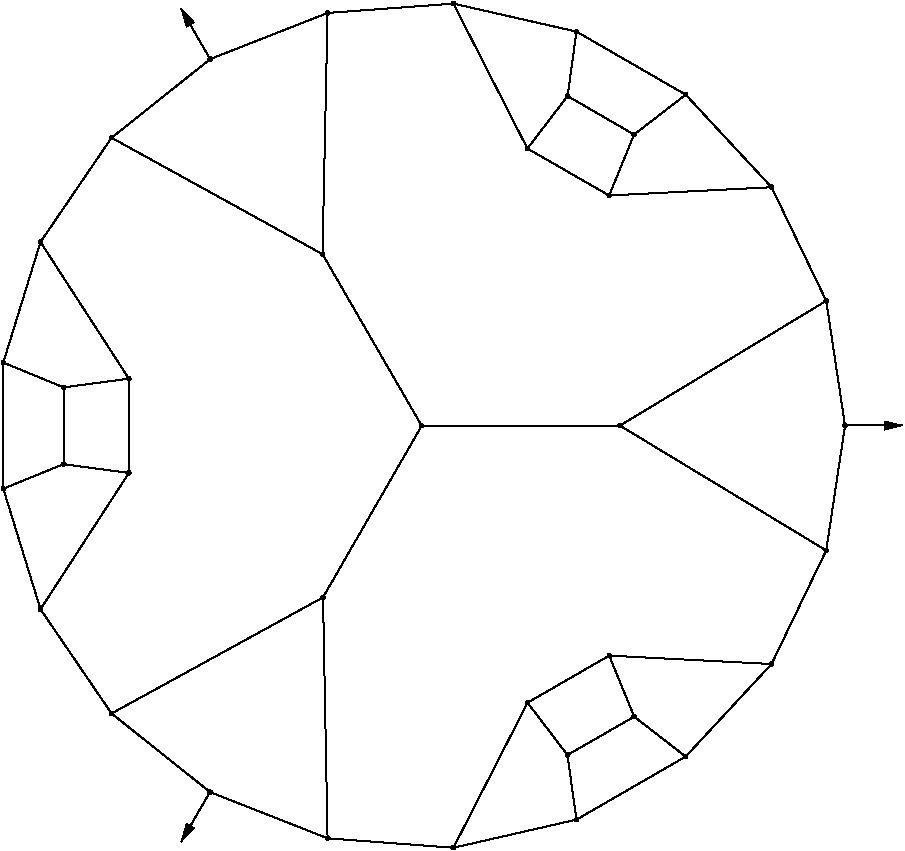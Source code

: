 #FIG 3.2
Portrait
Flush left
Inches
Letter  
100.00
Single
0
1200 2
# polyline
2 1 0 1 0 0 999 0 -1 4.000 0 0 0 0 0 2
	 4375 3498 5319 3428
# polyline
2 1 0 1 0 0 998 0 -1 4.000 0 0 0 0 0 2
	 6174 9063 6675 8776
# polyline
2 1 0 1 0 0 996 0 -1 4.000 0 0 0 0 0 2
	 5081 6594 6568 6593
# polyline
2 1 0 1 0 0 995 0 -1 4.000 0 0 0 0 0 2
	 7061 9075 6675 8776
# polyline
2 1 0 1 0 0 994 0 -1 4.000 0 0 0 0 0 2
	 4341 7881 5081 6594
# polyline
2 1 0 1 0 0 992 0 -1 4.000 0 0 0 0 0 2
	 4341 7881 4375 9688
# polyline
2 1 0 1 0 0 991 0 -1 4.000 0 0 0 0 0 2
	 7061 4111 6674 4410
# polyline
2 1 0 1 0 0 989 0 -1 4.000 0 0 0 0 0 2
	 3495 9342 4375 9688
# polyline
2 1 0 1 0 0 988 0 -1 4.000 0 0 0 0 0 2
	 6175 4121 6674 4410
# polyline
2 1 0 1 0 0 987 0 -1 4.000 0 0 0 0 0 2
	 3495 3844 4375 3498
# polyline
2 1 0 1 0 0 985 0 -1 4.000 0 0 0 0 0 2
	 7705 4805 6487 4867
# polyline
2 1 0 1 0 0 984 0 -1 4.000 0 0 0 0 0 2
	 7705 4805 7061 4111
# polyline
2 1 0 1 0 0 982 0 -1 4.000 0 0 0 0 0 2
	 6487 4867 6674 4410
# polyline
2 1 0 1 0 0 981 0 -1 4.000 0 0 0 0 0 2
	 4337 5307 4375 3498
# polyline
2 1 0 1 0 0 980 0 -1 4.000 0 0 0 0 0 2
	 4337 5307 5081 6594
# polyline
2 1 0 1 0 0 979 0 -1 4.000 0 0 0 0 0 2
	 7705 8381 7061 9075
# polyline
2 1 0 1 0 0 977 0 -1 4.000 0 0 0 0 0 2
	 7705 8381 6487 8318
# polyline
2 1 0 1 0 0 976 0 -1 4.000 0 0 0 0 0 2
	 2755 8752 4341 7881
# polyline
2 1 0 1 0 0 975 0 -1 4.000 0 0 0 0 0 2
	 2755 8752 3495 9342
# polyline
2 1 0 1 0 0 974 0 -1 4.000 0 0 0 0 0 2
	 2755 4434 3495 3844
# polyline
2 1 0 1 0 0 972 0 -1 4.000 0 0 0 0 0 2
	 2755 4434 4337 5307
# polyline
2 1 0 1 0 0 971 0 -1 4.000 0 0 0 0 0 2
	 5875 8671 6487 8318
# polyline
2 1 0 1 0 0 970 0 -1 4.000 0 0 0 0 0 2
	 5875 8671 6174 9063
# polyline
2 1 0 1 0 0 969 0 -1 4.000 0 0 0 0 0 2
	 2222 7970 2755 8752
# polyline
2 1 0 1 0 0 968 0 -1 4.000 0 0 0 0 0 2
	 6242 9548 6174 9063
# polyline
2 1 0 1 0 0 966 0 -1 4.000 0 0 0 0 0 2
	 6242 9548 7061 9075
# polyline
2 1 0 1 0 0 965 0 -1 4.000 0 0 0 0 0 2
	 1943 7066 2222 7970
# polyline
2 1 0 1 0 0 964 0 -1 4.000 0 0 0 0 0 2
	 6242 3638 7061 4111
# polyline
2 1 0 1 0 0 962 0 -1 4.000 0 0 0 0 0 2
	 6242 3638 6175 4121
# polyline
2 1 0 1 0 0 961 0 -1 4.000 0 0 0 0 0 2
	 2222 5216 2755 4434
# polyline
2 1 0 1 0 0 959 0 -1 4.000 0 0 0 0 0 2
	 5874 4515 6175 4121
# polyline
2 1 0 1 0 0 958 0 -1 4.000 0 0 0 0 0 2
	 5874 4515 6487 4867
# polyline
2 1 0 1 0 0 957 0 -1 4.000 0 0 0 0 0 2
	 2885 6948 2222 7970
# polyline
2 1 0 1 0 0 956 0 -1 4.000 0 0 0 0 0 2
	 8115 5657 7705 4805
# polyline
2 1 0 1 0 0 954 0 -1 4.000 0 0 0 0 0 2
	 2395 6882 2885 6948
# polyline
2 1 0 1 0 0 953 0 -1 4.000 0 0 0 0 0 2
	 2395 6882 1943 7066
# polyline
2 1 0 1 0 0 952 0 -1 4.000 0 0 0 0 0 2
	 8115 7529 7705 8381
# polyline
2 1 0 1 0 0 951 0 -1 4.000 0 0 0 0 0 2
	 1943 6120 1943 7066
# polyline
2 1 0 1 0 0 950 0 -1 4.000 0 0 0 0 0 2
	 1943 6120 2222 5216
# polyline
2 1 0 1 0 0 949 0 -1 4.000 0 0 0 0 0 2
	 5319 9759 5875 8671
# polyline
2 1 0 1 0 0 947 0 -1 4.000 0 0 0 0 0 2
	 5319 9759 6242 9548
# polyline
2 1 0 1 0 0 946 0 -1 4.000 0 0 0 0 0 2
	 2885 6241 2222 5216
# polyline
2 1 0 1 0 0 944 0 -1 4.000 0 0 0 0 0 2
	 2885 6241 2885 6948
# polyline
2 1 0 1 0 0 943 0 -1 4.000 0 0 0 0 0 2
	 5319 3428 6242 3638
# polyline
2 1 0 1 0 0 941 0 -1 4.000 0 0 0 0 0 2
	 5319 3428 5874 4515
# polyline
2 1 0 1 0 0 940 0 -1 4.000 0 0 0 0 0 2
	 8256 6593 8115 7529
# polyline
2 1 0 1 0 0 938 0 -1 4.000 0 0 0 0 0 2
	 8256 6593 8115 5657
# polyline
2 1 0 1 0 0 937 0 -1 4.000 0 0 0 0 0 2
	 2395 6306 2395 6882
# polyline
2 1 0 1 0 0 935 0 -1 4.000 0 0 0 0 0 2
	 2395 6306 1943 6120
# polyline
2 1 0 1 0 0 934 0 -1 4.000 0 0 0 0 0 2
	 2395 6306 2885 6241
# polyline
2 1 0 1 0 0 933 0 -1 4.000 0 0 0 0 0 2
	 6568 6593 8115 5657
# polyline
2 1 0 1 0 0 932 0 -1 4.000 0 0 0 0 0 2
	 6568 6593 8115 7529
# polyline
2 1 0 1 0 0 931 0 -1 4.000 0 0 0 0 0 2
	 4375 9688 5319 9759
# polyline
2 1 0 1 0 0 929 0 -1 4.000 0 0 0 0 0 2
	 6487 8318 6675 8776
2 1 0 1 0 7 50 0 -1 0.000 0 0 -1 1 0 2
	1 1 1.00 60.00 120.00
	 8254 6592 8689 6592
2 1 0 1 0 7 50 0 -1 0.000 0 0 -1 1 0 2
	1 1 1.00 60.00 120.00
	 3493 3842 3276 3465
2 1 0 1 0 7 50 0 -1 0.000 0 0 -1 1 0 2
	1 1 1.00 60.00 120.00
	 3495 9338 3277 9714
# spline
3 4 0 0 0 0 927 0 20 4.000 0 0 0 22
	 6500 8318 6500 8318 6500 8314 6498 8311 6495 8308 6491 8306
	 6487 8305 6483 8306 6480 8308 6477 8311 6475 8314 6475 8318
	 6475 8322 6477 8326 6480 8329 6483 8330 6487 8331 6491 8330
	 6495 8329 6498 8326 6500 8322 6500 8318
	 0.000 0.000 0.000 -1.000 -1.000 -1.000 0.000 0.000
	 -1.000 -1.000 -1.000 0.000 0.000 -1.000 -1.000 -1.000
	 0.000 0.000 -1.000 -1.000 -1.000 0.000
# spline
3 4 0 1 0 0 925 0 -1 4.000 0 0 0 22
	 6500 8318 6500 8318 6500 8314 6498 8311 6495 8308 6491 8306
	 6487 8305 6483 8306 6480 8308 6477 8311 6475 8314 6475 8318
	 6475 8322 6477 8326 6480 8329 6483 8330 6487 8331 6491 8330
	 6495 8329 6498 8326 6500 8322 6500 8318
	 0.000 0.000 0.000 -1.000 -1.000 -1.000 0.000 0.000
	 -1.000 -1.000 -1.000 0.000 0.000 -1.000 -1.000 -1.000
	 0.000 0.000 -1.000 -1.000 -1.000 0.000
# spline
3 4 0 0 0 0 924 0 20 4.000 0 0 0 22
	 4388 9688 4388 9688 4388 9684 4386 9680 4383 9678 4379 9676
	 4375 9675 4371 9676 4368 9678 4365 9680 4363 9684 4363 9688
	 4363 9692 4365 9695 4368 9698 4371 9700 4375 9701 4379 9700
	 4383 9698 4386 9695 4388 9692 4388 9688
	 0.000 0.000 0.000 -1.000 -1.000 -1.000 0.000 0.000
	 -1.000 -1.000 -1.000 0.000 0.000 -1.000 -1.000 -1.000
	 0.000 0.000 -1.000 -1.000 -1.000 0.000
# spline
3 4 0 1 0 0 922 0 -1 4.000 0 0 0 22
	 4388 9688 4388 9688 4388 9684 4386 9680 4383 9678 4379 9676
	 4375 9675 4371 9676 4368 9678 4365 9680 4363 9684 4363 9688
	 4363 9692 4365 9695 4368 9698 4371 9700 4375 9701 4379 9700
	 4383 9698 4386 9695 4388 9692 4388 9688
	 0.000 0.000 0.000 -1.000 -1.000 -1.000 0.000 0.000
	 -1.000 -1.000 -1.000 0.000 0.000 -1.000 -1.000 -1.000
	 0.000 0.000 -1.000 -1.000 -1.000 0.000
# spline
3 4 0 0 0 0 921 0 20 4.000 0 0 0 22
	 6687 4410 6687 4410 6686 4406 6684 4403 6681 4400 6678 4398
	 6674 4397 6670 4398 6666 4400 6663 4403 6662 4406 6661 4410
	 6662 4414 6663 4418 6666 4420 6670 4422 6674 4423 6678 4422
	 6681 4420 6684 4418 6686 4414 6687 4410
	 0.000 0.000 0.000 -1.000 -1.000 -1.000 0.000 0.000
	 -1.000 -1.000 -1.000 0.000 0.000 -1.000 -1.000 -1.000
	 0.000 0.000 -1.000 -1.000 -1.000 0.000
# spline
3 4 0 1 0 0 919 0 -1 4.000 0 0 0 22
	 6687 4410 6687 4410 6686 4406 6684 4403 6681 4400 6678 4398
	 6674 4397 6670 4398 6666 4400 6663 4403 6662 4406 6661 4410
	 6662 4414 6663 4418 6666 4420 6670 4422 6674 4423 6678 4422
	 6681 4420 6684 4418 6686 4414 6687 4410
	 0.000 0.000 0.000 -1.000 -1.000 -1.000 0.000 0.000
	 -1.000 -1.000 -1.000 0.000 0.000 -1.000 -1.000 -1.000
	 0.000 0.000 -1.000 -1.000 -1.000 0.000
# spline
3 4 0 0 0 0 918 0 20 4.000 0 0 0 22
	 6581 6593 6581 6593 6580 6589 6578 6585 6576 6582 6572 6580
	 6568 6580 6564 6580 6560 6582 6558 6585 6556 6589 6555 6593
	 6556 6597 6558 6600 6560 6603 6564 6605 6568 6605 6572 6605
	 6576 6603 6578 6600 6580 6597 6581 6593
	 0.000 0.000 0.000 -1.000 -1.000 -1.000 0.000 0.000
	 -1.000 -1.000 -1.000 0.000 0.000 -1.000 -1.000 -1.000
	 0.000 0.000 -1.000 -1.000 -1.000 0.000
# spline
3 4 0 1 0 0 916 0 -1 4.000 0 0 0 22
	 6581 6593 6581 6593 6580 6589 6578 6585 6576 6582 6572 6580
	 6568 6580 6564 6580 6560 6582 6558 6585 6556 6589 6555 6593
	 6556 6597 6558 6600 6560 6603 6564 6605 6568 6605 6572 6605
	 6576 6603 6578 6600 6580 6597 6581 6593
	 0.000 0.000 0.000 -1.000 -1.000 -1.000 0.000 0.000
	 -1.000 -1.000 -1.000 0.000 0.000 -1.000 -1.000 -1.000
	 0.000 0.000 -1.000 -1.000 -1.000 0.000
# spline
3 4 0 0 0 0 915 0 20 4.000 0 0 0 22
	 2408 6306 2408 6306 2408 6302 2406 6299 2403 6296 2399 6294
	 2395 6293 2391 6294 2388 6296 2385 6299 2383 6302 2383 6306
	 2383 6310 2385 6314 2388 6316 2391 6318 2395 6319 2399 6318
	 2403 6316 2406 6314 2408 6310 2408 6306
	 0.000 0.000 0.000 -1.000 -1.000 -1.000 0.000 0.000
	 -1.000 -1.000 -1.000 0.000 0.000 -1.000 -1.000 -1.000
	 0.000 0.000 -1.000 -1.000 -1.000 0.000
# spline
3 4 0 1 0 0 913 0 -1 4.000 0 0 0 22
	 2408 6306 2408 6306 2408 6302 2406 6299 2403 6296 2399 6294
	 2395 6293 2391 6294 2388 6296 2385 6299 2383 6302 2383 6306
	 2383 6310 2385 6314 2388 6316 2391 6318 2395 6319 2399 6318
	 2403 6316 2406 6314 2408 6310 2408 6306
	 0.000 0.000 0.000 -1.000 -1.000 -1.000 0.000 0.000
	 -1.000 -1.000 -1.000 0.000 0.000 -1.000 -1.000 -1.000
	 0.000 0.000 -1.000 -1.000 -1.000 0.000
# spline
3 4 0 0 0 0 912 0 20 4.000 0 0 0 22
	 6687 8776 6687 8776 6687 8772 6685 8768 6682 8766 6679 8764
	 6675 8763 6671 8764 6667 8766 6664 8768 6662 8772 6662 8776
	 6662 8780 6664 8784 6667 8786 6671 8788 6675 8789 6679 8788
	 6682 8786 6685 8784 6687 8780 6687 8776
	 0.000 0.000 0.000 -1.000 -1.000 -1.000 0.000 0.000
	 -1.000 -1.000 -1.000 0.000 0.000 -1.000 -1.000 -1.000
	 0.000 0.000 -1.000 -1.000 -1.000 0.000
# spline
3 4 0 1 0 0 910 0 -1 4.000 0 0 0 22
	 6687 8776 6687 8776 6687 8772 6685 8768 6682 8766 6679 8764
	 6675 8763 6671 8764 6667 8766 6664 8768 6662 8772 6662 8776
	 6662 8780 6664 8784 6667 8786 6671 8788 6675 8789 6679 8788
	 6682 8786 6685 8784 6687 8780 6687 8776
	 0.000 0.000 0.000 -1.000 -1.000 -1.000 0.000 0.000
	 -1.000 -1.000 -1.000 0.000 0.000 -1.000 -1.000 -1.000
	 0.000 0.000 -1.000 -1.000 -1.000 0.000
# spline
3 4 0 0 0 0 909 0 20 4.000 0 0 0 22
	 8269 6593 8269 6593 8268 6589 8266 6586 8264 6583 8260 6581
	 8256 6580 8252 6581 8249 6583 8246 6586 8244 6589 8243 6593
	 8244 6597 8246 6601 8249 6603 8252 6605 8256 6606 8260 6605
	 8264 6603 8266 6601 8268 6597 8269 6593
	 0.000 0.000 0.000 -1.000 -1.000 -1.000 0.000 0.000
	 -1.000 -1.000 -1.000 0.000 0.000 -1.000 -1.000 -1.000
	 0.000 0.000 -1.000 -1.000 -1.000 0.000
# spline
3 4 0 1 0 0 907 0 -1 4.000 0 0 0 22
	 8269 6593 8269 6593 8268 6589 8266 6586 8264 6583 8260 6581
	 8256 6580 8252 6581 8249 6583 8246 6586 8244 6589 8243 6593
	 8244 6597 8246 6601 8249 6603 8252 6605 8256 6606 8260 6605
	 8264 6603 8266 6601 8268 6597 8269 6593
	 0.000 0.000 0.000 -1.000 -1.000 -1.000 0.000 0.000
	 -1.000 -1.000 -1.000 0.000 0.000 -1.000 -1.000 -1.000
	 0.000 0.000 -1.000 -1.000 -1.000 0.000
# spline
3 4 0 0 0 0 906 0 20 4.000 0 0 0 22
	 5332 3428 5332 3428 5331 3424 5329 3420 5327 3417 5323 3415
	 5319 3415 5315 3415 5311 3417 5309 3420 5307 3424 5306 3428
	 5307 3432 5309 3435 5311 3438 5315 3440 5319 3440 5323 3440
	 5327 3438 5329 3435 5331 3432 5332 3428
	 0.000 0.000 0.000 -1.000 -1.000 -1.000 0.000 0.000
	 -1.000 -1.000 -1.000 0.000 0.000 -1.000 -1.000 -1.000
	 0.000 0.000 -1.000 -1.000 -1.000 0.000
# spline
3 4 0 1 0 0 904 0 -1 4.000 0 0 0 22
	 5332 3428 5332 3428 5331 3424 5329 3420 5327 3417 5323 3415
	 5319 3415 5315 3415 5311 3417 5309 3420 5307 3424 5306 3428
	 5307 3432 5309 3435 5311 3438 5315 3440 5319 3440 5323 3440
	 5327 3438 5329 3435 5331 3432 5332 3428
	 0.000 0.000 0.000 -1.000 -1.000 -1.000 0.000 0.000
	 -1.000 -1.000 -1.000 0.000 0.000 -1.000 -1.000 -1.000
	 0.000 0.000 -1.000 -1.000 -1.000 0.000
# spline
3 4 0 0 0 0 903 0 20 4.000 0 0 0 22
	 2898 6241 2898 6241 2897 6237 2895 6234 2892 6231 2889 6229
	 2885 6228 2881 6229 2877 6231 2875 6234 2873 6237 2872 6241
	 2873 6245 2875 6249 2877 6252 2881 6253 2885 6254 2889 6253
	 2892 6252 2895 6249 2897 6245 2898 6241
	 0.000 0.000 0.000 -1.000 -1.000 -1.000 0.000 0.000
	 -1.000 -1.000 -1.000 0.000 0.000 -1.000 -1.000 -1.000
	 0.000 0.000 -1.000 -1.000 -1.000 0.000
# spline
3 4 0 1 0 0 901 0 -1 4.000 0 0 0 22
	 2898 6241 2898 6241 2897 6237 2895 6234 2892 6231 2889 6229
	 2885 6228 2881 6229 2877 6231 2875 6234 2873 6237 2872 6241
	 2873 6245 2875 6249 2877 6252 2881 6253 2885 6254 2889 6253
	 2892 6252 2895 6249 2897 6245 2898 6241
	 0.000 0.000 0.000 -1.000 -1.000 -1.000 0.000 0.000
	 -1.000 -1.000 -1.000 0.000 0.000 -1.000 -1.000 -1.000
	 0.000 0.000 -1.000 -1.000 -1.000 0.000
# spline
3 4 0 0 0 0 900 0 20 4.000 0 0 0 22
	 5332 9759 5332 9759 5331 9755 5329 9751 5327 9748 5323 9746
	 5319 9746 5315 9746 5311 9748 5309 9751 5307 9755 5306 9759
	 5307 9763 5309 9766 5311 9769 5315 9771 5319 9771 5323 9771
	 5327 9769 5329 9766 5331 9763 5332 9759
	 0.000 0.000 0.000 -1.000 -1.000 -1.000 0.000 0.000
	 -1.000 -1.000 -1.000 0.000 0.000 -1.000 -1.000 -1.000
	 0.000 0.000 -1.000 -1.000 -1.000 0.000
# spline
3 4 0 1 0 0 898 0 -1 4.000 0 0 0 22
	 5332 9759 5332 9759 5331 9755 5329 9751 5327 9748 5323 9746
	 5319 9746 5315 9746 5311 9748 5309 9751 5307 9755 5306 9759
	 5307 9763 5309 9766 5311 9769 5315 9771 5319 9771 5323 9771
	 5327 9769 5329 9766 5331 9763 5332 9759
	 0.000 0.000 0.000 -1.000 -1.000 -1.000 0.000 0.000
	 -1.000 -1.000 -1.000 0.000 0.000 -1.000 -1.000 -1.000
	 0.000 0.000 -1.000 -1.000 -1.000 0.000
# spline
3 4 0 0 0 0 897 0 20 4.000 0 0 0 22
	 1956 6120 1956 6120 1955 6116 1953 6112 1950 6110 1947 6108
	 1943 6107 1939 6108 1935 6110 1933 6112 1931 6116 1930 6120
	 1931 6124 1933 6128 1935 6130 1939 6132 1943 6133 1947 6132
	 1950 6130 1953 6128 1955 6124 1956 6120
	 0.000 0.000 0.000 -1.000 -1.000 -1.000 0.000 0.000
	 -1.000 -1.000 -1.000 0.000 0.000 -1.000 -1.000 -1.000
	 0.000 0.000 -1.000 -1.000 -1.000 0.000
# spline
3 4 0 1 0 0 895 0 -1 4.000 0 0 0 22
	 1956 6120 1956 6120 1955 6116 1953 6112 1950 6110 1947 6108
	 1943 6107 1939 6108 1935 6110 1933 6112 1931 6116 1930 6120
	 1931 6124 1933 6128 1935 6130 1939 6132 1943 6133 1947 6132
	 1950 6130 1953 6128 1955 6124 1956 6120
	 0.000 0.000 0.000 -1.000 -1.000 -1.000 0.000 0.000
	 -1.000 -1.000 -1.000 0.000 0.000 -1.000 -1.000 -1.000
	 0.000 0.000 -1.000 -1.000 -1.000 0.000
# spline
3 4 0 0 0 0 894 0 20 4.000 0 0 0 22
	 8128 7529 8128 7529 8127 7525 8125 7521 8123 7518 8119 7517
	 8115 7516 8111 7517 8108 7518 8105 7521 8103 7525 8102 7529
	 8103 7533 8105 7536 8108 7539 8111 7541 8115 7542 8119 7541
	 8123 7539 8125 7536 8127 7533 8128 7529
	 0.000 0.000 0.000 -1.000 -1.000 -1.000 0.000 0.000
	 -1.000 -1.000 -1.000 0.000 0.000 -1.000 -1.000 -1.000
	 0.000 0.000 -1.000 -1.000 -1.000 0.000
# spline
3 4 0 1 0 0 892 0 -1 4.000 0 0 0 22
	 8128 7529 8128 7529 8127 7525 8125 7521 8123 7518 8119 7517
	 8115 7516 8111 7517 8108 7518 8105 7521 8103 7525 8102 7529
	 8103 7533 8105 7536 8108 7539 8111 7541 8115 7542 8119 7541
	 8123 7539 8125 7536 8127 7533 8128 7529
	 0.000 0.000 0.000 -1.000 -1.000 -1.000 0.000 0.000
	 -1.000 -1.000 -1.000 0.000 0.000 -1.000 -1.000 -1.000
	 0.000 0.000 -1.000 -1.000 -1.000 0.000
# spline
3 4 0 0 0 0 891 0 20 4.000 0 0 0 22
	 2408 6882 2408 6882 2407 6878 2405 6874 2403 6871 2399 6870
	 2395 6869 2391 6870 2387 6871 2385 6874 2383 6878 2382 6882
	 2383 6886 2385 6889 2387 6892 2391 6894 2395 6895 2399 6894
	 2403 6892 2405 6889 2407 6886 2408 6882
	 0.000 0.000 0.000 -1.000 -1.000 -1.000 0.000 0.000
	 -1.000 -1.000 -1.000 0.000 0.000 -1.000 -1.000 -1.000
	 0.000 0.000 -1.000 -1.000 -1.000 0.000
# spline
3 4 0 1 0 0 889 0 -1 4.000 0 0 0 22
	 2408 6882 2408 6882 2407 6878 2405 6874 2403 6871 2399 6870
	 2395 6869 2391 6870 2387 6871 2385 6874 2383 6878 2382 6882
	 2383 6886 2385 6889 2387 6892 2391 6894 2395 6895 2399 6894
	 2403 6892 2405 6889 2407 6886 2408 6882
	 0.000 0.000 0.000 -1.000 -1.000 -1.000 0.000 0.000
	 -1.000 -1.000 -1.000 0.000 0.000 -1.000 -1.000 -1.000
	 0.000 0.000 -1.000 -1.000 -1.000 0.000
# spline
3 4 0 0 0 0 888 0 20 4.000 0 0 0 22
	 8128 5657 8128 5657 8127 5653 8125 5650 8123 5647 8119 5645
	 8115 5645 8111 5645 8108 5647 8105 5650 8103 5653 8102 5657
	 8103 5661 8105 5665 8108 5668 8111 5670 8115 5670 8119 5670
	 8123 5668 8125 5665 8127 5661 8128 5657
	 0.000 0.000 0.000 -1.000 -1.000 -1.000 0.000 0.000
	 -1.000 -1.000 -1.000 0.000 0.000 -1.000 -1.000 -1.000
	 0.000 0.000 -1.000 -1.000 -1.000 0.000
# spline
3 4 0 1 0 0 886 0 -1 4.000 0 0 0 22
	 8128 5657 8128 5657 8127 5653 8125 5650 8123 5647 8119 5645
	 8115 5645 8111 5645 8108 5647 8105 5650 8103 5653 8102 5657
	 8103 5661 8105 5665 8108 5668 8111 5670 8115 5670 8119 5670
	 8123 5668 8125 5665 8127 5661 8128 5657
	 0.000 0.000 0.000 -1.000 -1.000 -1.000 0.000 0.000
	 -1.000 -1.000 -1.000 0.000 0.000 -1.000 -1.000 -1.000
	 0.000 0.000 -1.000 -1.000 -1.000 0.000
# spline
3 4 0 0 0 0 885 0 20 4.000 0 0 0 22
	 2898 6948 2898 6948 2897 6943 2895 6940 2892 6937 2889 6935
	 2885 6935 2881 6935 2877 6937 2875 6940 2873 6943 2872 6948
	 2873 6952 2875 6955 2877 6958 2881 6960 2885 6960 2889 6960
	 2892 6958 2895 6955 2897 6952 2898 6948
	 0.000 0.000 0.000 -1.000 -1.000 -1.000 0.000 0.000
	 -1.000 -1.000 -1.000 0.000 0.000 -1.000 -1.000 -1.000
	 0.000 0.000 -1.000 -1.000 -1.000 0.000
# spline
3 4 0 1 0 0 883 0 -1 4.000 0 0 0 22
	 2898 6948 2898 6948 2897 6943 2895 6940 2892 6937 2889 6935
	 2885 6935 2881 6935 2877 6937 2875 6940 2873 6943 2872 6948
	 2873 6952 2875 6955 2877 6958 2881 6960 2885 6960 2889 6960
	 2892 6958 2895 6955 2897 6952 2898 6948
	 0.000 0.000 0.000 -1.000 -1.000 -1.000 0.000 0.000
	 -1.000 -1.000 -1.000 0.000 0.000 -1.000 -1.000 -1.000
	 0.000 0.000 -1.000 -1.000 -1.000 0.000
# spline
3 4 0 0 0 0 882 0 20 4.000 0 0 0 22
	 5887 4515 5887 4515 5886 4511 5885 4508 5882 4505 5878 4503
	 5874 4502 5870 4503 5867 4505 5864 4508 5862 4511 5861 4515
	 5862 4519 5864 4523 5867 4525 5870 4527 5874 4528 5878 4527
	 5882 4525 5885 4523 5886 4519 5887 4515
	 0.000 0.000 0.000 -1.000 -1.000 -1.000 0.000 0.000
	 -1.000 -1.000 -1.000 0.000 0.000 -1.000 -1.000 -1.000
	 0.000 0.000 -1.000 -1.000 -1.000 0.000
# spline
3 4 0 1 0 0 880 0 -1 4.000 0 0 0 22
	 5887 4515 5887 4515 5886 4511 5885 4508 5882 4505 5878 4503
	 5874 4502 5870 4503 5867 4505 5864 4508 5862 4511 5861 4515
	 5862 4519 5864 4523 5867 4525 5870 4527 5874 4528 5878 4527
	 5882 4525 5885 4523 5886 4519 5887 4515
	 0.000 0.000 0.000 -1.000 -1.000 -1.000 0.000 0.000
	 -1.000 -1.000 -1.000 0.000 0.000 -1.000 -1.000 -1.000
	 0.000 0.000 -1.000 -1.000 -1.000 0.000
# spline
3 4 0 0 0 0 879 0 20 4.000 0 0 0 22
	 2235 5216 2235 5216 2234 5212 2232 5208 2229 5205 2226 5204
	 2222 5203 2218 5204 2214 5205 2211 5208 2210 5212 2209 5216
	 2210 5220 2211 5223 2214 5226 2218 5228 2222 5229 2226 5228
	 2229 5226 2232 5223 2234 5220 2235 5216
	 0.000 0.000 0.000 -1.000 -1.000 -1.000 0.000 0.000
	 -1.000 -1.000 -1.000 0.000 0.000 -1.000 -1.000 -1.000
	 0.000 0.000 -1.000 -1.000 -1.000 0.000
# spline
3 4 0 1 0 0 877 0 -1 4.000 0 0 0 22
	 2235 5216 2235 5216 2234 5212 2232 5208 2229 5205 2226 5204
	 2222 5203 2218 5204 2214 5205 2211 5208 2210 5212 2209 5216
	 2210 5220 2211 5223 2214 5226 2218 5228 2222 5229 2226 5228
	 2229 5226 2232 5223 2234 5220 2235 5216
	 0.000 0.000 0.000 -1.000 -1.000 -1.000 0.000 0.000
	 -1.000 -1.000 -1.000 0.000 0.000 -1.000 -1.000 -1.000
	 0.000 0.000 -1.000 -1.000 -1.000 0.000
# spline
3 4 0 0 0 0 876 0 20 4.000 0 0 0 22
	 6254 3638 6254 3638 6254 3634 6252 3631 6249 3628 6246 3626
	 6242 3625 6237 3626 6234 3628 6231 3631 6229 3634 6229 3638
	 6229 3642 6231 3646 6234 3648 6237 3650 6242 3651 6246 3650
	 6249 3648 6252 3646 6254 3642 6254 3638
	 0.000 0.000 0.000 -1.000 -1.000 -1.000 0.000 0.000
	 -1.000 -1.000 -1.000 0.000 0.000 -1.000 -1.000 -1.000
	 0.000 0.000 -1.000 -1.000 -1.000 0.000
# spline
3 4 0 1 0 0 874 0 -1 4.000 0 0 0 22
	 6254 3638 6254 3638 6254 3634 6252 3631 6249 3628 6246 3626
	 6242 3625 6237 3626 6234 3628 6231 3631 6229 3634 6229 3638
	 6229 3642 6231 3646 6234 3648 6237 3650 6242 3651 6246 3650
	 6249 3648 6252 3646 6254 3642 6254 3638
	 0.000 0.000 0.000 -1.000 -1.000 -1.000 0.000 0.000
	 -1.000 -1.000 -1.000 0.000 0.000 -1.000 -1.000 -1.000
	 0.000 0.000 -1.000 -1.000 -1.000 0.000
# spline
3 4 0 0 0 0 873 0 20 4.000 0 0 0 22
	 1956 7066 1956 7066 1955 7062 1953 7059 1950 7056 1947 7054
	 1943 7053 1939 7054 1935 7056 1933 7059 1931 7062 1930 7066
	 1931 7070 1933 7074 1935 7077 1939 7078 1943 7079 1947 7078
	 1950 7077 1953 7074 1955 7070 1956 7066
	 0.000 0.000 0.000 -1.000 -1.000 -1.000 0.000 0.000
	 -1.000 -1.000 -1.000 0.000 0.000 -1.000 -1.000 -1.000
	 0.000 0.000 -1.000 -1.000 -1.000 0.000
# spline
3 4 0 1 0 0 871 0 -1 4.000 0 0 0 22
	 1956 7066 1956 7066 1955 7062 1953 7059 1950 7056 1947 7054
	 1943 7053 1939 7054 1935 7056 1933 7059 1931 7062 1930 7066
	 1931 7070 1933 7074 1935 7077 1939 7078 1943 7079 1947 7078
	 1950 7077 1953 7074 1955 7070 1956 7066
	 0.000 0.000 0.000 -1.000 -1.000 -1.000 0.000 0.000
	 -1.000 -1.000 -1.000 0.000 0.000 -1.000 -1.000 -1.000
	 0.000 0.000 -1.000 -1.000 -1.000 0.000
# spline
3 4 0 0 0 0 870 0 20 4.000 0 0 0 22
	 6254 9548 6254 9548 6254 9544 6252 9541 6249 9538 6246 9536
	 6242 9535 6237 9536 6234 9538 6231 9541 6229 9544 6229 9548
	 6229 9552 6231 9556 6234 9558 6237 9560 6242 9561 6246 9560
	 6249 9558 6252 9556 6254 9552 6254 9548
	 0.000 0.000 0.000 -1.000 -1.000 -1.000 0.000 0.000
	 -1.000 -1.000 -1.000 0.000 0.000 -1.000 -1.000 -1.000
	 0.000 0.000 -1.000 -1.000 -1.000 0.000
# spline
3 4 0 1 0 0 868 0 -1 4.000 0 0 0 22
	 6254 9548 6254 9548 6254 9544 6252 9541 6249 9538 6246 9536
	 6242 9535 6237 9536 6234 9538 6231 9541 6229 9544 6229 9548
	 6229 9552 6231 9556 6234 9558 6237 9560 6242 9561 6246 9560
	 6249 9558 6252 9556 6254 9552 6254 9548
	 0.000 0.000 0.000 -1.000 -1.000 -1.000 0.000 0.000
	 -1.000 -1.000 -1.000 0.000 0.000 -1.000 -1.000 -1.000
	 0.000 0.000 -1.000 -1.000 -1.000 0.000
# spline
3 4 0 0 0 0 867 0 20 4.000 0 0 0 22
	 2235 7970 2235 7970 2234 7966 2232 7963 2229 7960 2226 7958
	 2222 7958 2218 7958 2214 7960 2211 7963 2210 7966 2209 7970
	 2210 7974 2211 7978 2214 7981 2218 7983 2222 7983 2226 7983
	 2229 7981 2232 7978 2234 7974 2235 7970
	 0.000 0.000 0.000 -1.000 -1.000 -1.000 0.000 0.000
	 -1.000 -1.000 -1.000 0.000 0.000 -1.000 -1.000 -1.000
	 0.000 0.000 -1.000 -1.000 -1.000 0.000
# spline
3 4 0 1 0 0 865 0 -1 4.000 0 0 0 22
	 2235 7970 2235 7970 2234 7966 2232 7963 2229 7960 2226 7958
	 2222 7958 2218 7958 2214 7960 2211 7963 2210 7966 2209 7970
	 2210 7974 2211 7978 2214 7981 2218 7983 2222 7983 2226 7983
	 2229 7981 2232 7978 2234 7974 2235 7970
	 0.000 0.000 0.000 -1.000 -1.000 -1.000 0.000 0.000
	 -1.000 -1.000 -1.000 0.000 0.000 -1.000 -1.000 -1.000
	 0.000 0.000 -1.000 -1.000 -1.000 0.000
# spline
3 4 0 0 0 0 864 0 20 4.000 0 0 0 22
	 5888 8671 5888 8671 5888 8667 5886 8663 5883 8661 5879 8659
	 5875 8658 5871 8659 5868 8661 5865 8663 5863 8667 5863 8671
	 5863 8675 5865 8678 5868 8681 5871 8683 5875 8684 5879 8683
	 5883 8681 5886 8678 5888 8675 5888 8671
	 0.000 0.000 0.000 -1.000 -1.000 -1.000 0.000 0.000
	 -1.000 -1.000 -1.000 0.000 0.000 -1.000 -1.000 -1.000
	 0.000 0.000 -1.000 -1.000 -1.000 0.000
# spline
3 4 0 1 0 0 862 0 -1 4.000 0 0 0 22
	 5888 8671 5888 8671 5888 8667 5886 8663 5883 8661 5879 8659
	 5875 8658 5871 8659 5868 8661 5865 8663 5863 8667 5863 8671
	 5863 8675 5865 8678 5868 8681 5871 8683 5875 8684 5879 8683
	 5883 8681 5886 8678 5888 8675 5888 8671
	 0.000 0.000 0.000 -1.000 -1.000 -1.000 0.000 0.000
	 -1.000 -1.000 -1.000 0.000 0.000 -1.000 -1.000 -1.000
	 0.000 0.000 -1.000 -1.000 -1.000 0.000
# spline
3 4 0 0 0 0 861 0 20 4.000 0 0 0 22
	 2768 4434 2768 4434 2767 4430 2765 4426 2762 4424 2759 4422
	 2755 4421 2751 4422 2747 4424 2744 4426 2743 4430 2742 4434
	 2743 4438 2744 4442 2747 4444 2751 4446 2755 4447 2759 4446
	 2762 4444 2765 4442 2767 4438 2768 4434
	 0.000 0.000 0.000 -1.000 -1.000 -1.000 0.000 0.000
	 -1.000 -1.000 -1.000 0.000 0.000 -1.000 -1.000 -1.000
	 0.000 0.000 -1.000 -1.000 -1.000 0.000
# spline
3 4 0 1 0 0 859 0 -1 4.000 0 0 0 22
	 2768 4434 2768 4434 2767 4430 2765 4426 2762 4424 2759 4422
	 2755 4421 2751 4422 2747 4424 2744 4426 2743 4430 2742 4434
	 2743 4438 2744 4442 2747 4444 2751 4446 2755 4447 2759 4446
	 2762 4444 2765 4442 2767 4438 2768 4434
	 0.000 0.000 0.000 -1.000 -1.000 -1.000 0.000 0.000
	 -1.000 -1.000 -1.000 0.000 0.000 -1.000 -1.000 -1.000
	 0.000 0.000 -1.000 -1.000 -1.000 0.000
# spline
3 4 0 0 0 0 858 0 20 4.000 0 0 0 22
	 2768 8752 2768 8752 2767 8748 2765 8745 2762 8742 2759 8740
	 2755 8739 2751 8740 2747 8742 2744 8745 2743 8748 2742 8752
	 2743 8756 2744 8760 2747 8763 2751 8764 2755 8765 2759 8764
	 2762 8763 2765 8760 2767 8756 2768 8752
	 0.000 0.000 0.000 -1.000 -1.000 -1.000 0.000 0.000
	 -1.000 -1.000 -1.000 0.000 0.000 -1.000 -1.000 -1.000
	 0.000 0.000 -1.000 -1.000 -1.000 0.000
# spline
3 4 0 1 0 0 856 0 -1 4.000 0 0 0 22
	 2768 8752 2768 8752 2767 8748 2765 8745 2762 8742 2759 8740
	 2755 8739 2751 8740 2747 8742 2744 8745 2743 8748 2742 8752
	 2743 8756 2744 8760 2747 8763 2751 8764 2755 8765 2759 8764
	 2762 8763 2765 8760 2767 8756 2768 8752
	 0.000 0.000 0.000 -1.000 -1.000 -1.000 0.000 0.000
	 -1.000 -1.000 -1.000 0.000 0.000 -1.000 -1.000 -1.000
	 0.000 0.000 -1.000 -1.000 -1.000 0.000
# spline
3 4 0 0 0 0 855 0 20 4.000 0 0 0 22
	 7717 8381 7717 8381 7717 8377 7715 8374 7712 8371 7709 8369
	 7705 8369 7701 8369 7697 8371 7694 8374 7692 8377 7692 8381
	 7692 8385 7694 8389 7697 8392 7701 8393 7705 8394 7709 8393
	 7712 8392 7715 8389 7717 8385 7717 8381
	 0.000 0.000 0.000 -1.000 -1.000 -1.000 0.000 0.000
	 -1.000 -1.000 -1.000 0.000 0.000 -1.000 -1.000 -1.000
	 0.000 0.000 -1.000 -1.000 -1.000 0.000
# spline
3 4 0 1 0 0 853 0 -1 4.000 0 0 0 22
	 7717 8381 7717 8381 7717 8377 7715 8374 7712 8371 7709 8369
	 7705 8369 7701 8369 7697 8371 7694 8374 7692 8377 7692 8381
	 7692 8385 7694 8389 7697 8392 7701 8393 7705 8394 7709 8393
	 7712 8392 7715 8389 7717 8385 7717 8381
	 0.000 0.000 0.000 -1.000 -1.000 -1.000 0.000 0.000
	 -1.000 -1.000 -1.000 0.000 0.000 -1.000 -1.000 -1.000
	 0.000 0.000 -1.000 -1.000 -1.000 0.000
# spline
3 4 0 0 0 0 852 0 20 4.000 0 0 0 22
	 4350 5307 4350 5307 4350 5303 4348 5300 4345 5297 4341 5295
	 4337 5295 4333 5295 4330 5297 4327 5300 4325 5303 4325 5307
	 4325 5311 4327 5315 4330 5318 4333 5320 4337 5320 4341 5320
	 4345 5318 4348 5315 4350 5311 4350 5307
	 0.000 0.000 0.000 -1.000 -1.000 -1.000 0.000 0.000
	 -1.000 -1.000 -1.000 0.000 0.000 -1.000 -1.000 -1.000
	 0.000 0.000 -1.000 -1.000 -1.000 0.000
# spline
3 4 0 1 0 0 850 0 -1 4.000 0 0 0 22
	 4350 5307 4350 5307 4350 5303 4348 5300 4345 5297 4341 5295
	 4337 5295 4333 5295 4330 5297 4327 5300 4325 5303 4325 5307
	 4325 5311 4327 5315 4330 5318 4333 5320 4337 5320 4341 5320
	 4345 5318 4348 5315 4350 5311 4350 5307
	 0.000 0.000 0.000 -1.000 -1.000 -1.000 0.000 0.000
	 -1.000 -1.000 -1.000 0.000 0.000 -1.000 -1.000 -1.000
	 0.000 0.000 -1.000 -1.000 -1.000 0.000
# spline
3 4 0 0 0 0 849 0 20 4.000 0 0 0 22
	 6500 4867 6500 4867 6499 4863 6497 4859 6494 4856 6491 4855
	 6487 4854 6483 4855 6479 4856 6476 4859 6475 4863 6474 4867
	 6475 4871 6476 4874 6479 4877 6483 4879 6487 4880 6491 4879
	 6494 4877 6497 4874 6499 4871 6500 4867
	 0.000 0.000 0.000 -1.000 -1.000 -1.000 0.000 0.000
	 -1.000 -1.000 -1.000 0.000 0.000 -1.000 -1.000 -1.000
	 0.000 0.000 -1.000 -1.000 -1.000 0.000
# spline
3 4 0 1 0 0 847 0 -1 4.000 0 0 0 22
	 6500 4867 6500 4867 6499 4863 6497 4859 6494 4856 6491 4855
	 6487 4854 6483 4855 6479 4856 6476 4859 6475 4863 6474 4867
	 6475 4871 6476 4874 6479 4877 6483 4879 6487 4880 6491 4879
	 6494 4877 6497 4874 6499 4871 6500 4867
	 0.000 0.000 0.000 -1.000 -1.000 -1.000 0.000 0.000
	 -1.000 -1.000 -1.000 0.000 0.000 -1.000 -1.000 -1.000
	 0.000 0.000 -1.000 -1.000 -1.000 0.000
# spline
3 4 0 0 0 0 846 0 20 4.000 0 0 0 22
	 7717 4805 7717 4805 7717 4801 7715 4797 7712 4795 7709 4793
	 7705 4792 7701 4793 7697 4795 7694 4797 7692 4801 7692 4805
	 7692 4809 7694 4812 7697 4815 7701 4817 7705 4818 7709 4817
	 7712 4815 7715 4812 7717 4809 7717 4805
	 0.000 0.000 0.000 -1.000 -1.000 -1.000 0.000 0.000
	 -1.000 -1.000 -1.000 0.000 0.000 -1.000 -1.000 -1.000
	 0.000 0.000 -1.000 -1.000 -1.000 0.000
# spline
3 4 0 1 0 0 844 0 -1 4.000 0 0 0 22
	 7717 4805 7717 4805 7717 4801 7715 4797 7712 4795 7709 4793
	 7705 4792 7701 4793 7697 4795 7694 4797 7692 4801 7692 4805
	 7692 4809 7694 4812 7697 4815 7701 4817 7705 4818 7709 4817
	 7712 4815 7715 4812 7717 4809 7717 4805
	 0.000 0.000 0.000 -1.000 -1.000 -1.000 0.000 0.000
	 -1.000 -1.000 -1.000 0.000 0.000 -1.000 -1.000 -1.000
	 0.000 0.000 -1.000 -1.000 -1.000 0.000
# spline
3 4 0 0 0 0 843 0 20 4.000 0 0 0 22
	 3507 3844 3507 3844 3507 3840 3505 3836 3502 3834 3499 3832
	 3495 3831 3491 3832 3487 3834 3484 3836 3482 3840 3482 3844
	 3482 3848 3484 3852 3487 3854 3491 3856 3495 3857 3499 3856
	 3502 3854 3505 3852 3507 3848 3507 3844
	 0.000 0.000 0.000 -1.000 -1.000 -1.000 0.000 0.000
	 -1.000 -1.000 -1.000 0.000 0.000 -1.000 -1.000 -1.000
	 0.000 0.000 -1.000 -1.000 -1.000 0.000
# spline
3 4 0 1 0 0 841 0 -1 4.000 0 0 0 22
	 3507 3844 3507 3844 3507 3840 3505 3836 3502 3834 3499 3832
	 3495 3831 3491 3832 3487 3834 3484 3836 3482 3840 3482 3844
	 3482 3848 3484 3852 3487 3854 3491 3856 3495 3857 3499 3856
	 3502 3854 3505 3852 3507 3848 3507 3844
	 0.000 0.000 0.000 -1.000 -1.000 -1.000 0.000 0.000
	 -1.000 -1.000 -1.000 0.000 0.000 -1.000 -1.000 -1.000
	 0.000 0.000 -1.000 -1.000 -1.000 0.000
# spline
3 4 0 0 0 0 840 0 20 4.000 0 0 0 22
	 6188 4121 6188 4121 6187 4117 6185 4114 6182 4111 6179 4109
	 6175 4109 6171 4109 6167 4111 6164 4114 6163 4117 6162 4121
	 6163 4125 6164 4129 6167 4132 6171 4134 6175 4134 6179 4134
	 6182 4132 6185 4129 6187 4125 6188 4121
	 0.000 0.000 0.000 -1.000 -1.000 -1.000 0.000 0.000
	 -1.000 -1.000 -1.000 0.000 0.000 -1.000 -1.000 -1.000
	 0.000 0.000 -1.000 -1.000 -1.000 0.000
# spline
3 4 0 1 0 0 838 0 -1 4.000 0 0 0 22
	 6188 4121 6188 4121 6187 4117 6185 4114 6182 4111 6179 4109
	 6175 4109 6171 4109 6167 4111 6164 4114 6163 4117 6162 4121
	 6163 4125 6164 4129 6167 4132 6171 4134 6175 4134 6179 4134
	 6182 4132 6185 4129 6187 4125 6188 4121
	 0.000 0.000 0.000 -1.000 -1.000 -1.000 0.000 0.000
	 -1.000 -1.000 -1.000 0.000 0.000 -1.000 -1.000 -1.000
	 0.000 0.000 -1.000 -1.000 -1.000 0.000
# spline
3 4 0 0 0 0 837 0 20 4.000 0 0 0 22
	 3507 9342 3507 9342 3507 9338 3505 9335 3502 9332 3499 9330
	 3495 9329 3491 9330 3487 9332 3484 9335 3482 9338 3482 9342
	 3482 9346 3484 9350 3487 9353 3491 9354 3495 9355 3499 9354
	 3502 9353 3505 9350 3507 9346 3507 9342
	 0.000 0.000 0.000 -1.000 -1.000 -1.000 0.000 0.000
	 -1.000 -1.000 -1.000 0.000 0.000 -1.000 -1.000 -1.000
	 0.000 0.000 -1.000 -1.000 -1.000 0.000
# spline
3 4 0 1 0 0 835 0 -1 4.000 0 0 0 22
	 3507 9342 3507 9342 3507 9338 3505 9335 3502 9332 3499 9330
	 3495 9329 3491 9330 3487 9332 3484 9335 3482 9338 3482 9342
	 3482 9346 3484 9350 3487 9353 3491 9354 3495 9355 3499 9354
	 3502 9353 3505 9350 3507 9346 3507 9342
	 0.000 0.000 0.000 -1.000 -1.000 -1.000 0.000 0.000
	 -1.000 -1.000 -1.000 0.000 0.000 -1.000 -1.000 -1.000
	 0.000 0.000 -1.000 -1.000 -1.000 0.000
# spline
3 4 0 0 0 0 834 0 20 4.000 0 0 0 22
	 7074 4111 7074 4111 7073 4107 7071 4104 7069 4101 7065 4099
	 7061 4098 7057 4099 7053 4101 7051 4104 7049 4107 7048 4111
	 7049 4115 7051 4119 7053 4122 7057 4123 7061 4124 7065 4123
	 7069 4122 7071 4119 7073 4115 7074 4111
	 0.000 0.000 0.000 -1.000 -1.000 -1.000 0.000 0.000
	 -1.000 -1.000 -1.000 0.000 0.000 -1.000 -1.000 -1.000
	 0.000 0.000 -1.000 -1.000 -1.000 0.000
# spline
3 4 0 1 0 0 832 0 -1 4.000 0 0 0 22
	 7074 4111 7074 4111 7073 4107 7071 4104 7069 4101 7065 4099
	 7061 4098 7057 4099 7053 4101 7051 4104 7049 4107 7048 4111
	 7049 4115 7051 4119 7053 4122 7057 4123 7061 4124 7065 4123
	 7069 4122 7071 4119 7073 4115 7074 4111
	 0.000 0.000 0.000 -1.000 -1.000 -1.000 0.000 0.000
	 -1.000 -1.000 -1.000 0.000 0.000 -1.000 -1.000 -1.000
	 0.000 0.000 -1.000 -1.000 -1.000 0.000
# spline
3 4 0 0 0 0 831 0 20 4.000 0 0 0 22
	 4354 7880 4354 7880 4353 7876 4352 7873 4349 7870 4345 7868
	 4341 7868 4337 7868 4334 7870 4331 7873 4329 7876 4328 7880
	 4329 7885 4331 7888 4334 7891 4337 7893 4341 7893 4345 7893
	 4349 7891 4352 7888 4353 7885 4354 7880
	 0.000 0.000 0.000 -1.000 -1.000 -1.000 0.000 0.000
	 -1.000 -1.000 -1.000 0.000 0.000 -1.000 -1.000 -1.000
	 0.000 0.000 -1.000 -1.000 -1.000 0.000
# spline
3 4 0 1 0 0 829 0 -1 4.000 0 0 0 22
	 4354 7880 4354 7880 4353 7876 4352 7873 4349 7870 4345 7868
	 4341 7868 4337 7868 4334 7870 4331 7873 4329 7876 4328 7880
	 4329 7885 4331 7888 4334 7891 4337 7893 4341 7893 4345 7893
	 4349 7891 4352 7888 4353 7885 4354 7880
	 0.000 0.000 0.000 -1.000 -1.000 -1.000 0.000 0.000
	 -1.000 -1.000 -1.000 0.000 0.000 -1.000 -1.000 -1.000
	 0.000 0.000 -1.000 -1.000 -1.000 0.000
# spline
3 4 0 0 0 0 828 0 20 4.000 0 0 0 22
	 7074 9075 7074 9075 7073 9071 7071 9067 7069 9065 7065 9063
	 7061 9062 7057 9063 7053 9065 7051 9067 7049 9071 7048 9075
	 7049 9079 7051 9082 7053 9085 7057 9087 7061 9088 7065 9087
	 7069 9085 7071 9082 7073 9079 7074 9075
	 0.000 0.000 0.000 -1.000 -1.000 -1.000 0.000 0.000
	 -1.000 -1.000 -1.000 0.000 0.000 -1.000 -1.000 -1.000
	 0.000 0.000 -1.000 -1.000 -1.000 0.000
# spline
3 4 0 1 0 0 826 0 -1 4.000 0 0 0 22
	 7074 9075 7074 9075 7073 9071 7071 9067 7069 9065 7065 9063
	 7061 9062 7057 9063 7053 9065 7051 9067 7049 9071 7048 9075
	 7049 9079 7051 9082 7053 9085 7057 9087 7061 9088 7065 9087
	 7069 9085 7071 9082 7073 9079 7074 9075
	 0.000 0.000 0.000 -1.000 -1.000 -1.000 0.000 0.000
	 -1.000 -1.000 -1.000 0.000 0.000 -1.000 -1.000 -1.000
	 0.000 0.000 -1.000 -1.000 -1.000 0.000
# spline
3 4 0 0 0 0 825 0 20 4.000 0 0 0 22
	 5093 6594 5093 6594 5093 6590 5091 6586 5088 6584 5085 6582
	 5081 6581 5077 6582 5073 6584 5070 6586 5068 6590 5068 6594
	 5068 6598 5070 6601 5073 6604 5077 6606 5081 6607 5085 6606
	 5088 6604 5091 6601 5093 6598 5093 6594
	 0.000 0.000 0.000 -1.000 -1.000 -1.000 0.000 0.000
	 -1.000 -1.000 -1.000 0.000 0.000 -1.000 -1.000 -1.000
	 0.000 0.000 -1.000 -1.000 -1.000 0.000
# spline
3 4 0 1 0 0 823 0 -1 4.000 0 0 0 22
	 5093 6594 5093 6594 5093 6590 5091 6586 5088 6584 5085 6582
	 5081 6581 5077 6582 5073 6584 5070 6586 5068 6590 5068 6594
	 5068 6598 5070 6601 5073 6604 5077 6606 5081 6607 5085 6606
	 5088 6604 5091 6601 5093 6598 5093 6594
	 0.000 0.000 0.000 -1.000 -1.000 -1.000 0.000 0.000
	 -1.000 -1.000 -1.000 0.000 0.000 -1.000 -1.000 -1.000
	 0.000 0.000 -1.000 -1.000 -1.000 0.000
# spline
3 4 0 0 0 0 822 0 20 4.000 0 0 0 22
	 6187 9063 6187 9063 6186 9059 6185 9055 6182 9053 6178 9051
	 6174 9050 6170 9051 6167 9053 6164 9055 6162 9059 6161 9063
	 6162 9067 6164 9070 6167 9073 6170 9075 6174 9076 6178 9075
	 6182 9073 6185 9070 6186 9067 6187 9063
	 0.000 0.000 0.000 -1.000 -1.000 -1.000 0.000 0.000
	 -1.000 -1.000 -1.000 0.000 0.000 -1.000 -1.000 -1.000
	 0.000 0.000 -1.000 -1.000 -1.000 0.000
# spline
3 4 0 1 0 0 820 0 -1 4.000 0 0 0 22
	 6187 9063 6187 9063 6186 9059 6185 9055 6182 9053 6178 9051
	 6174 9050 6170 9051 6167 9053 6164 9055 6162 9059 6161 9063
	 6162 9067 6164 9070 6167 9073 6170 9075 6174 9076 6178 9075
	 6182 9073 6185 9070 6186 9067 6187 9063
	 0.000 0.000 0.000 -1.000 -1.000 -1.000 0.000 0.000
	 -1.000 -1.000 -1.000 0.000 0.000 -1.000 -1.000 -1.000
	 0.000 0.000 -1.000 -1.000 -1.000 0.000
# spline
3 4 0 0 0 0 819 0 20 4.000 0 0 0 22
	 4388 3498 4388 3498 4388 3494 4386 3491 4383 3488 4379 3486
	 4375 3485 4371 3486 4368 3488 4365 3491 4363 3494 4363 3498
	 4363 3502 4365 3506 4368 3509 4371 3510 4375 3511 4379 3510
	 4383 3509 4386 3506 4388 3502 4388 3498
	 0.000 0.000 0.000 -1.000 -1.000 -1.000 0.000 0.000
	 -1.000 -1.000 -1.000 0.000 0.000 -1.000 -1.000 -1.000
	 0.000 0.000 -1.000 -1.000 -1.000 0.000
# spline
3 4 0 1 0 0 817 0 -1 4.000 0 0 0 22
	 4388 3498 4388 3498 4388 3494 4386 3491 4383 3488 4379 3486
	 4375 3485 4371 3486 4368 3488 4365 3491 4363 3494 4363 3498
	 4363 3502 4365 3506 4368 3509 4371 3510 4375 3511 4379 3510
	 4383 3509 4386 3506 4388 3502 4388 3498
	 0.000 0.000 0.000 -1.000 -1.000 -1.000 0.000 0.000
	 -1.000 -1.000 -1.000 0.000 0.000 -1.000 -1.000 -1.000
	 0.000 0.000 -1.000 -1.000 -1.000 0.000
